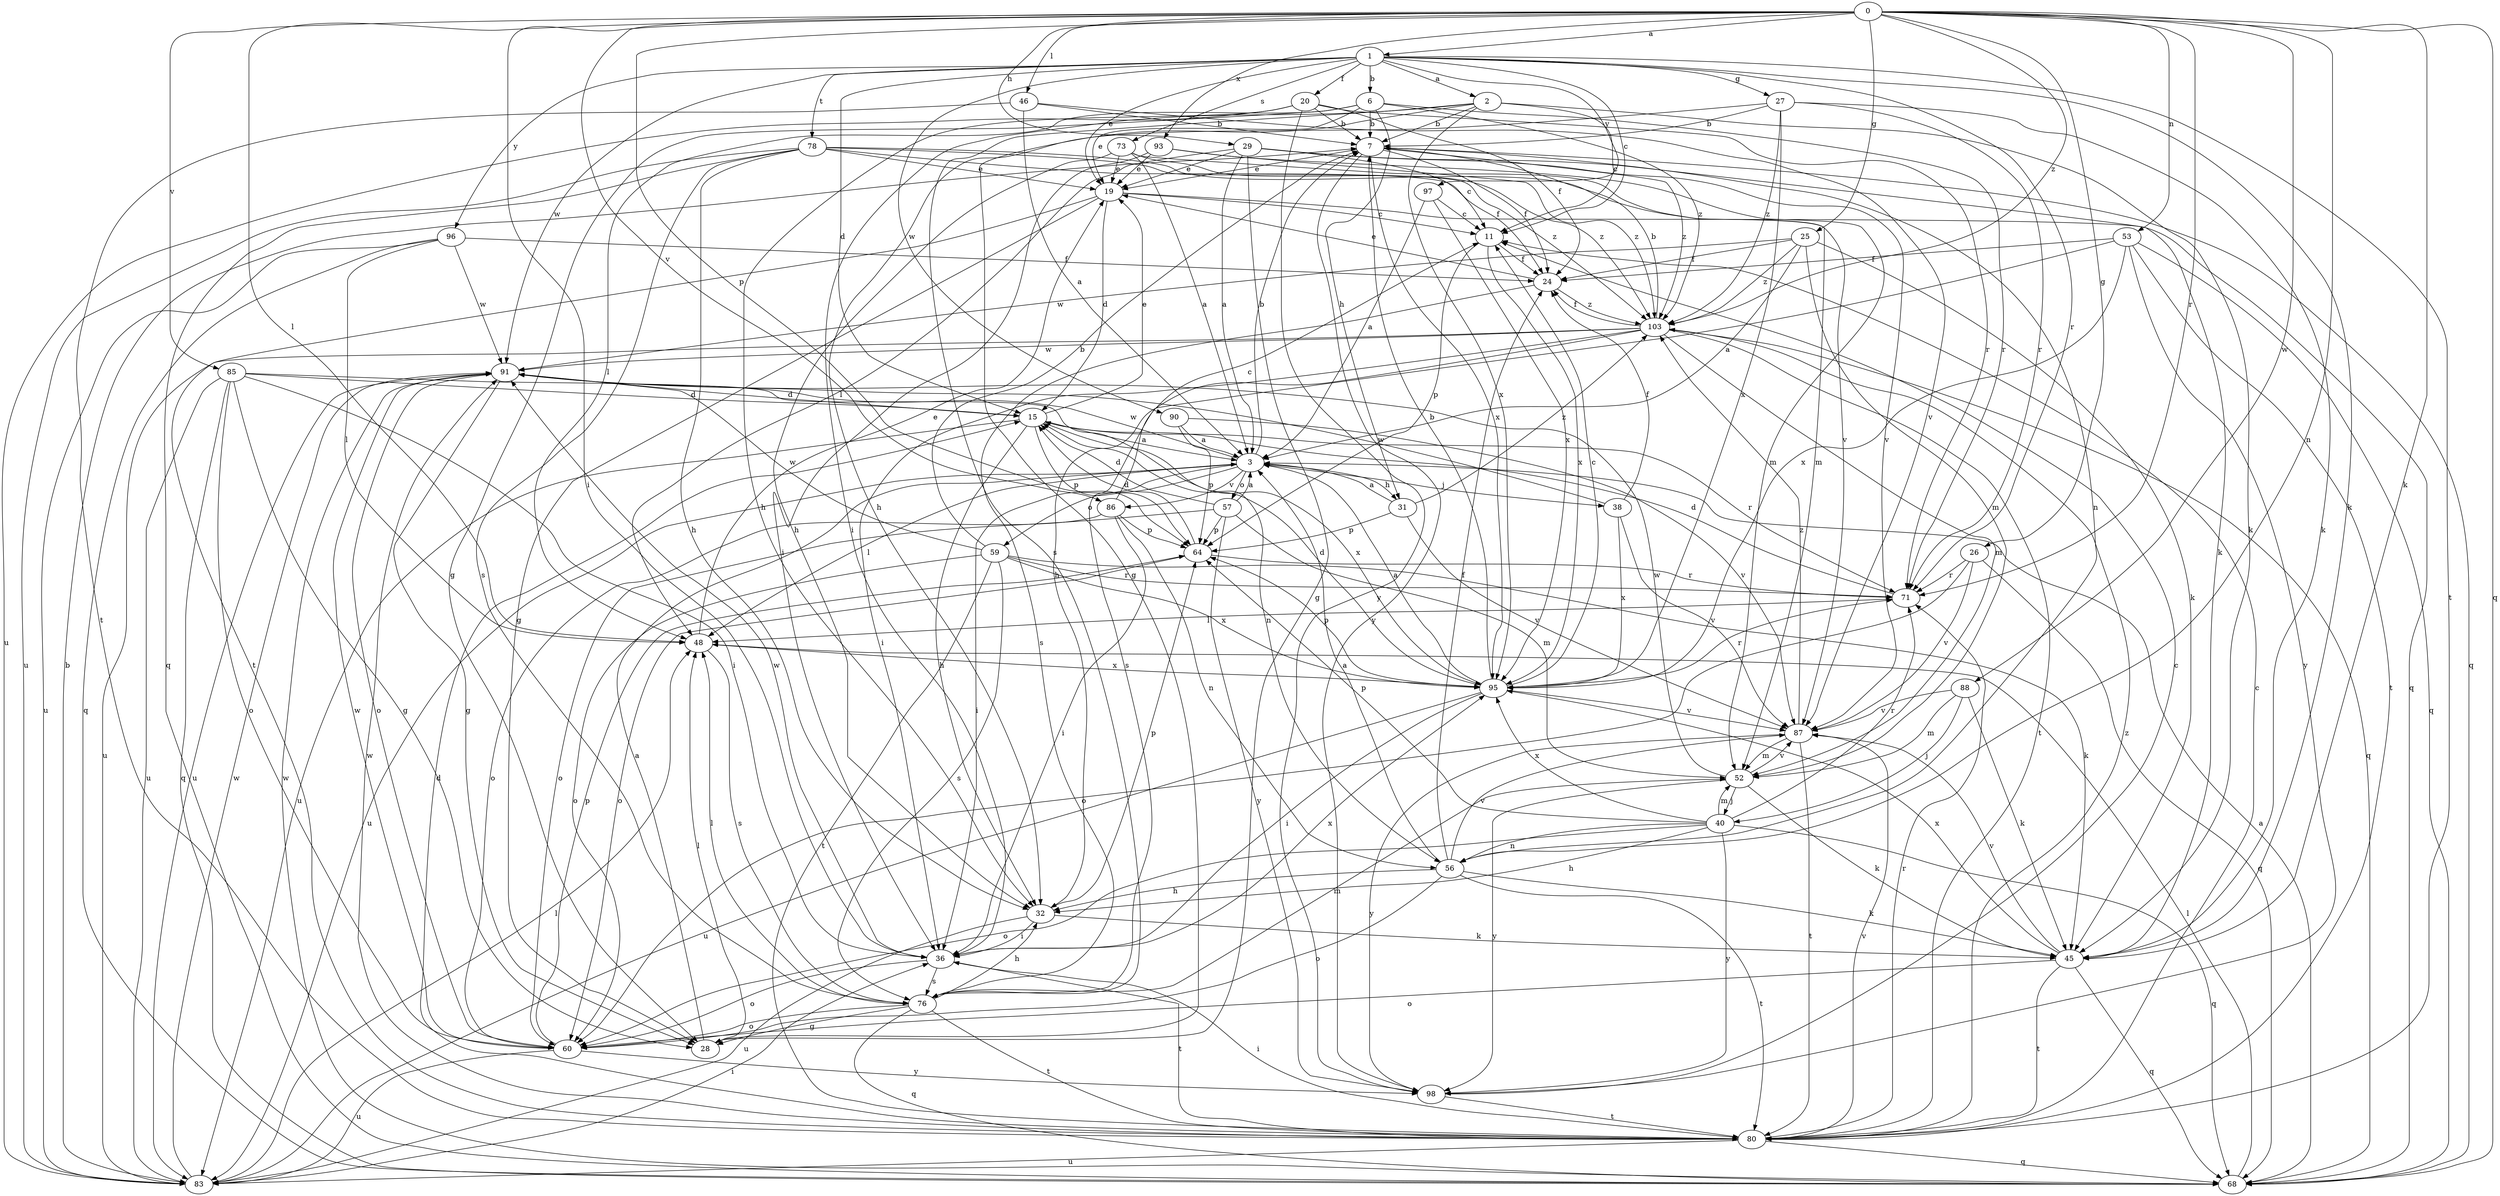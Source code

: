 strict digraph  {
0;
1;
2;
3;
6;
7;
11;
15;
19;
20;
24;
25;
26;
27;
28;
29;
31;
32;
36;
38;
40;
45;
46;
48;
52;
53;
56;
57;
59;
60;
64;
68;
71;
73;
76;
78;
80;
83;
85;
86;
87;
88;
90;
91;
93;
95;
96;
97;
98;
103;
0 -> 1  [label=a];
0 -> 25  [label=g];
0 -> 26  [label=g];
0 -> 29  [label=h];
0 -> 36  [label=i];
0 -> 45  [label=k];
0 -> 46  [label=l];
0 -> 48  [label=l];
0 -> 53  [label=n];
0 -> 56  [label=n];
0 -> 64  [label=p];
0 -> 68  [label=q];
0 -> 71  [label=r];
0 -> 85  [label=v];
0 -> 86  [label=v];
0 -> 88  [label=w];
0 -> 93  [label=x];
0 -> 103  [label=z];
1 -> 2  [label=a];
1 -> 6  [label=b];
1 -> 11  [label=c];
1 -> 15  [label=d];
1 -> 19  [label=e];
1 -> 20  [label=f];
1 -> 27  [label=g];
1 -> 45  [label=k];
1 -> 71  [label=r];
1 -> 73  [label=s];
1 -> 78  [label=t];
1 -> 80  [label=t];
1 -> 90  [label=w];
1 -> 91  [label=w];
1 -> 96  [label=y];
1 -> 97  [label=y];
2 -> 7  [label=b];
2 -> 11  [label=c];
2 -> 28  [label=g];
2 -> 36  [label=i];
2 -> 45  [label=k];
2 -> 76  [label=s];
2 -> 95  [label=x];
3 -> 7  [label=b];
3 -> 31  [label=h];
3 -> 36  [label=i];
3 -> 38  [label=j];
3 -> 48  [label=l];
3 -> 57  [label=o];
3 -> 59  [label=o];
3 -> 83  [label=u];
3 -> 86  [label=v];
3 -> 91  [label=w];
6 -> 7  [label=b];
6 -> 19  [label=e];
6 -> 28  [label=g];
6 -> 31  [label=h];
6 -> 48  [label=l];
6 -> 71  [label=r];
6 -> 103  [label=z];
7 -> 19  [label=e];
7 -> 24  [label=f];
7 -> 56  [label=n];
7 -> 68  [label=q];
7 -> 95  [label=x];
7 -> 98  [label=y];
7 -> 103  [label=z];
11 -> 24  [label=f];
11 -> 64  [label=p];
11 -> 95  [label=x];
15 -> 3  [label=a];
15 -> 19  [label=e];
15 -> 32  [label=h];
15 -> 64  [label=p];
15 -> 71  [label=r];
15 -> 83  [label=u];
15 -> 95  [label=x];
19 -> 11  [label=c];
19 -> 15  [label=d];
19 -> 28  [label=g];
19 -> 68  [label=q];
19 -> 80  [label=t];
20 -> 7  [label=b];
20 -> 24  [label=f];
20 -> 32  [label=h];
20 -> 71  [label=r];
20 -> 83  [label=u];
20 -> 98  [label=y];
24 -> 19  [label=e];
24 -> 76  [label=s];
24 -> 103  [label=z];
25 -> 3  [label=a];
25 -> 24  [label=f];
25 -> 45  [label=k];
25 -> 52  [label=m];
25 -> 91  [label=w];
25 -> 103  [label=z];
26 -> 60  [label=o];
26 -> 68  [label=q];
26 -> 71  [label=r];
26 -> 87  [label=v];
27 -> 7  [label=b];
27 -> 32  [label=h];
27 -> 45  [label=k];
27 -> 71  [label=r];
27 -> 95  [label=x];
27 -> 103  [label=z];
28 -> 3  [label=a];
28 -> 48  [label=l];
29 -> 3  [label=a];
29 -> 11  [label=c];
29 -> 19  [label=e];
29 -> 28  [label=g];
29 -> 45  [label=k];
29 -> 48  [label=l];
29 -> 87  [label=v];
31 -> 3  [label=a];
31 -> 64  [label=p];
31 -> 87  [label=v];
31 -> 103  [label=z];
32 -> 36  [label=i];
32 -> 45  [label=k];
32 -> 64  [label=p];
32 -> 83  [label=u];
36 -> 60  [label=o];
36 -> 76  [label=s];
36 -> 80  [label=t];
36 -> 91  [label=w];
36 -> 95  [label=x];
38 -> 24  [label=f];
38 -> 87  [label=v];
38 -> 91  [label=w];
38 -> 95  [label=x];
40 -> 32  [label=h];
40 -> 52  [label=m];
40 -> 56  [label=n];
40 -> 60  [label=o];
40 -> 64  [label=p];
40 -> 68  [label=q];
40 -> 71  [label=r];
40 -> 95  [label=x];
40 -> 98  [label=y];
45 -> 60  [label=o];
45 -> 68  [label=q];
45 -> 80  [label=t];
45 -> 87  [label=v];
45 -> 95  [label=x];
46 -> 3  [label=a];
46 -> 7  [label=b];
46 -> 80  [label=t];
46 -> 87  [label=v];
48 -> 19  [label=e];
48 -> 76  [label=s];
48 -> 95  [label=x];
52 -> 40  [label=j];
52 -> 45  [label=k];
52 -> 87  [label=v];
52 -> 91  [label=w];
52 -> 98  [label=y];
53 -> 24  [label=f];
53 -> 32  [label=h];
53 -> 68  [label=q];
53 -> 80  [label=t];
53 -> 95  [label=x];
53 -> 98  [label=y];
56 -> 3  [label=a];
56 -> 24  [label=f];
56 -> 32  [label=h];
56 -> 45  [label=k];
56 -> 60  [label=o];
56 -> 80  [label=t];
56 -> 87  [label=v];
57 -> 3  [label=a];
57 -> 15  [label=d];
57 -> 52  [label=m];
57 -> 60  [label=o];
57 -> 64  [label=p];
57 -> 98  [label=y];
59 -> 7  [label=b];
59 -> 45  [label=k];
59 -> 60  [label=o];
59 -> 71  [label=r];
59 -> 76  [label=s];
59 -> 80  [label=t];
59 -> 91  [label=w];
59 -> 95  [label=x];
60 -> 64  [label=p];
60 -> 83  [label=u];
60 -> 91  [label=w];
60 -> 98  [label=y];
64 -> 15  [label=d];
64 -> 60  [label=o];
64 -> 71  [label=r];
68 -> 3  [label=a];
68 -> 48  [label=l];
68 -> 91  [label=w];
71 -> 15  [label=d];
71 -> 48  [label=l];
73 -> 3  [label=a];
73 -> 19  [label=e];
73 -> 32  [label=h];
73 -> 52  [label=m];
73 -> 103  [label=z];
76 -> 28  [label=g];
76 -> 32  [label=h];
76 -> 48  [label=l];
76 -> 52  [label=m];
76 -> 60  [label=o];
76 -> 68  [label=q];
76 -> 80  [label=t];
78 -> 19  [label=e];
78 -> 24  [label=f];
78 -> 32  [label=h];
78 -> 68  [label=q];
78 -> 76  [label=s];
78 -> 83  [label=u];
78 -> 87  [label=v];
78 -> 103  [label=z];
80 -> 11  [label=c];
80 -> 15  [label=d];
80 -> 36  [label=i];
80 -> 68  [label=q];
80 -> 71  [label=r];
80 -> 83  [label=u];
80 -> 87  [label=v];
80 -> 91  [label=w];
80 -> 103  [label=z];
83 -> 7  [label=b];
83 -> 36  [label=i];
83 -> 48  [label=l];
83 -> 91  [label=w];
85 -> 15  [label=d];
85 -> 28  [label=g];
85 -> 36  [label=i];
85 -> 56  [label=n];
85 -> 60  [label=o];
85 -> 68  [label=q];
85 -> 83  [label=u];
86 -> 11  [label=c];
86 -> 36  [label=i];
86 -> 56  [label=n];
86 -> 60  [label=o];
86 -> 64  [label=p];
87 -> 52  [label=m];
87 -> 80  [label=t];
87 -> 98  [label=y];
87 -> 103  [label=z];
88 -> 40  [label=j];
88 -> 45  [label=k];
88 -> 52  [label=m];
88 -> 87  [label=v];
90 -> 3  [label=a];
90 -> 64  [label=p];
90 -> 87  [label=v];
91 -> 15  [label=d];
91 -> 28  [label=g];
91 -> 60  [label=o];
91 -> 83  [label=u];
93 -> 19  [label=e];
93 -> 36  [label=i];
93 -> 52  [label=m];
93 -> 103  [label=z];
95 -> 3  [label=a];
95 -> 7  [label=b];
95 -> 11  [label=c];
95 -> 15  [label=d];
95 -> 36  [label=i];
95 -> 64  [label=p];
95 -> 71  [label=r];
95 -> 83  [label=u];
95 -> 87  [label=v];
96 -> 24  [label=f];
96 -> 48  [label=l];
96 -> 68  [label=q];
96 -> 83  [label=u];
96 -> 91  [label=w];
97 -> 3  [label=a];
97 -> 11  [label=c];
97 -> 95  [label=x];
98 -> 11  [label=c];
98 -> 80  [label=t];
103 -> 7  [label=b];
103 -> 24  [label=f];
103 -> 36  [label=i];
103 -> 52  [label=m];
103 -> 68  [label=q];
103 -> 76  [label=s];
103 -> 80  [label=t];
103 -> 83  [label=u];
103 -> 91  [label=w];
}
